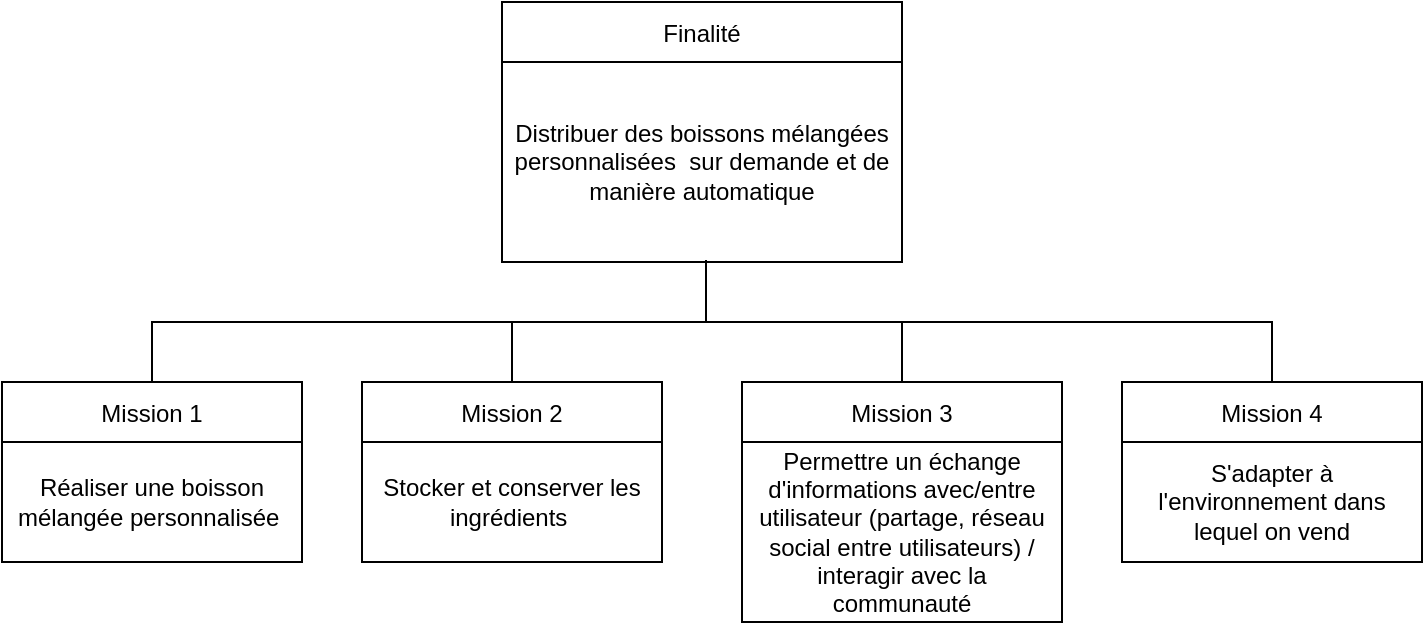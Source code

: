 <mxfile version="17.4.1" type="github" pages="2">
  <diagram id="RyfaYhDcdRHYEOJxS_Qi" name="Finalités et Mission 08/04">
    <mxGraphModel dx="946" dy="645" grid="1" gridSize="10" guides="1" tooltips="1" connect="1" arrows="1" fold="1" page="1" pageScale="1" pageWidth="1169" pageHeight="827" math="0" shadow="0">
      <root>
        <mxCell id="0" />
        <mxCell id="1" parent="0" />
        <mxCell id="sRPzREbq-Nrje1x9UGNM-3" value="Finalité" style="swimlane;fontStyle=0;childLayout=stackLayout;horizontal=1;startSize=30;horizontalStack=0;resizeParent=1;resizeParentMax=0;resizeLast=0;collapsible=1;marginBottom=0;" vertex="1" parent="1">
          <mxGeometry x="470" y="90" width="200" height="130" as="geometry" />
        </mxCell>
        <mxCell id="sRPzREbq-Nrje1x9UGNM-4" value="Distribuer des boissons mélangées personnalisées  sur demande et de manière automatique" style="text;strokeColor=none;fillColor=none;align=center;verticalAlign=middle;spacingLeft=4;spacingRight=4;overflow=hidden;points=[[0,0.5],[1,0.5]];portConstraint=eastwest;rotatable=0;whiteSpace=wrap;" vertex="1" parent="sRPzREbq-Nrje1x9UGNM-3">
          <mxGeometry y="30" width="200" height="100" as="geometry" />
        </mxCell>
        <mxCell id="sRPzREbq-Nrje1x9UGNM-5" value="Mission 1" style="swimlane;fontStyle=0;childLayout=stackLayout;horizontal=1;startSize=30;horizontalStack=0;resizeParent=1;resizeParentMax=0;resizeLast=0;collapsible=1;marginBottom=0;" vertex="1" parent="1">
          <mxGeometry x="220" y="280" width="150" height="90" as="geometry" />
        </mxCell>
        <mxCell id="sRPzREbq-Nrje1x9UGNM-6" value="Réaliser une boisson mélangée personnalisée " style="text;strokeColor=none;fillColor=none;align=center;verticalAlign=middle;spacingLeft=4;spacingRight=4;overflow=hidden;points=[[0,0.5],[1,0.5]];portConstraint=eastwest;rotatable=0;whiteSpace=wrap;" vertex="1" parent="sRPzREbq-Nrje1x9UGNM-5">
          <mxGeometry y="30" width="150" height="60" as="geometry" />
        </mxCell>
        <mxCell id="sRPzREbq-Nrje1x9UGNM-9" value="Mission 2" style="swimlane;fontStyle=0;childLayout=stackLayout;horizontal=1;startSize=30;horizontalStack=0;resizeParent=1;resizeParentMax=0;resizeLast=0;collapsible=1;marginBottom=0;" vertex="1" parent="1">
          <mxGeometry x="400" y="280" width="150" height="90" as="geometry" />
        </mxCell>
        <mxCell id="sRPzREbq-Nrje1x9UGNM-10" value="Stocker et conserver les ingrédients " style="text;strokeColor=none;fillColor=none;align=center;verticalAlign=middle;spacingLeft=4;spacingRight=4;overflow=hidden;points=[[0,0.5],[1,0.5]];portConstraint=eastwest;rotatable=0;whiteSpace=wrap;" vertex="1" parent="sRPzREbq-Nrje1x9UGNM-9">
          <mxGeometry y="30" width="150" height="60" as="geometry" />
        </mxCell>
        <mxCell id="sRPzREbq-Nrje1x9UGNM-15" value="Mission 3" style="swimlane;fontStyle=0;childLayout=stackLayout;horizontal=1;startSize=30;horizontalStack=0;resizeParent=1;resizeParentMax=0;resizeLast=0;collapsible=1;marginBottom=0;" vertex="1" parent="1">
          <mxGeometry x="590" y="280" width="160" height="120" as="geometry" />
        </mxCell>
        <mxCell id="sRPzREbq-Nrje1x9UGNM-16" value="Permettre un échange d&#39;informations avec/entre utilisateur (partage, réseau social entre utilisateurs) / interagir avec la communauté" style="text;strokeColor=none;fillColor=none;align=center;verticalAlign=middle;spacingLeft=4;spacingRight=4;overflow=hidden;points=[[0,0.5],[1,0.5]];portConstraint=eastwest;rotatable=0;whiteSpace=wrap;" vertex="1" parent="sRPzREbq-Nrje1x9UGNM-15">
          <mxGeometry y="30" width="160" height="90" as="geometry" />
        </mxCell>
        <mxCell id="QOWK-r0JArPbXf0g2ca--1" value="Mission 4" style="swimlane;fontStyle=0;childLayout=stackLayout;horizontal=1;startSize=30;horizontalStack=0;resizeParent=1;resizeParentMax=0;resizeLast=0;collapsible=1;marginBottom=0;" vertex="1" parent="1">
          <mxGeometry x="780" y="280" width="150" height="90" as="geometry" />
        </mxCell>
        <mxCell id="QOWK-r0JArPbXf0g2ca--2" value="S&#39;adapter à l&#39;environnement dans lequel on vend" style="text;strokeColor=none;fillColor=none;align=center;verticalAlign=middle;spacingLeft=4;spacingRight=4;overflow=hidden;points=[[0,0.5],[1,0.5]];portConstraint=eastwest;rotatable=0;whiteSpace=wrap;" vertex="1" parent="QOWK-r0JArPbXf0g2ca--1">
          <mxGeometry y="30" width="150" height="60" as="geometry" />
        </mxCell>
        <mxCell id="QOWK-r0JArPbXf0g2ca--3" value="" style="endArrow=none;html=1;rounded=0;entryX=0.51;entryY=0.99;entryDx=0;entryDy=0;entryPerimeter=0;exitX=0.5;exitY=0;exitDx=0;exitDy=0;" edge="1" parent="1" source="QOWK-r0JArPbXf0g2ca--1" target="sRPzREbq-Nrje1x9UGNM-4">
          <mxGeometry width="50" height="50" relative="1" as="geometry">
            <mxPoint x="572" y="240" as="sourcePoint" />
            <mxPoint x="610" y="330" as="targetPoint" />
            <Array as="points">
              <mxPoint x="855" y="250" />
              <mxPoint x="572" y="250" />
            </Array>
          </mxGeometry>
        </mxCell>
        <mxCell id="QOWK-r0JArPbXf0g2ca--4" value="" style="endArrow=none;html=1;rounded=0;exitX=0.5;exitY=0;exitDx=0;exitDy=0;" edge="1" parent="1" source="sRPzREbq-Nrje1x9UGNM-9">
          <mxGeometry width="50" height="50" relative="1" as="geometry">
            <mxPoint x="560" y="380" as="sourcePoint" />
            <mxPoint x="580" y="250" as="targetPoint" />
            <Array as="points">
              <mxPoint x="475" y="250" />
            </Array>
          </mxGeometry>
        </mxCell>
        <mxCell id="QOWK-r0JArPbXf0g2ca--6" value="" style="endArrow=none;html=1;rounded=0;exitX=0.5;exitY=0;exitDx=0;exitDy=0;" edge="1" parent="1" source="sRPzREbq-Nrje1x9UGNM-5">
          <mxGeometry width="50" height="50" relative="1" as="geometry">
            <mxPoint x="560" y="380" as="sourcePoint" />
            <mxPoint x="500" y="250" as="targetPoint" />
            <Array as="points">
              <mxPoint x="295" y="250" />
            </Array>
          </mxGeometry>
        </mxCell>
        <mxCell id="QOWK-r0JArPbXf0g2ca--7" value="" style="endArrow=none;html=1;rounded=0;entryX=0.5;entryY=0;entryDx=0;entryDy=0;" edge="1" parent="1" target="sRPzREbq-Nrje1x9UGNM-15">
          <mxGeometry width="50" height="50" relative="1" as="geometry">
            <mxPoint x="670" y="250" as="sourcePoint" />
            <mxPoint x="610" y="330" as="targetPoint" />
          </mxGeometry>
        </mxCell>
      </root>
    </mxGraphModel>
  </diagram>
  <diagram id="p0FcbaTVKOf8fTrZ6gUZ" name="Contexte organique 08/04">
    <mxGraphModel dx="946" dy="645" grid="1" gridSize="10" guides="1" tooltips="1" connect="1" arrows="1" fold="1" page="1" pageScale="1" pageWidth="1169" pageHeight="827" math="0" shadow="0">
      <root>
        <mxCell id="0" />
        <mxCell id="1" parent="0" />
        <mxCell id="UqVfPTxF4fjXLXs7qaGI-1" value="Borne à cocktails" style="swimlane;fontStyle=1;childLayout=stackLayout;horizontal=1;startSize=26;fillColor=none;horizontalStack=0;resizeParent=1;resizeParentMax=0;resizeLast=0;collapsible=1;marginBottom=0;" vertex="1" parent="1">
          <mxGeometry x="430" y="249" width="210" height="130" as="geometry" />
        </mxCell>
        <mxCell id="Oo9BH8QjuI-w8GSNunJo-18" value="Hygiène&lt;br&gt;&amp;nbsp;Sécurité&lt;br&gt;Connectivité&lt;br&gt;Réapprovisionnement&lt;br&gt;Application&lt;br&gt;Moyen de paiement&lt;br&gt;Récipient&amp;nbsp;" style="text;html=1;strokeColor=none;fillColor=none;align=center;verticalAlign=middle;whiteSpace=wrap;rounded=0;" vertex="1" parent="UqVfPTxF4fjXLXs7qaGI-1">
          <mxGeometry y="26" width="210" height="104" as="geometry" />
        </mxCell>
        <mxCell id="UqVfPTxF4fjXLXs7qaGI-3" value="Utilisateur" style="shape=umlActor;verticalLabelPosition=bottom;verticalAlign=top;html=1;" vertex="1" parent="1">
          <mxGeometry x="767" y="284" width="30" height="60" as="geometry" />
        </mxCell>
        <mxCell id="UqVfPTxF4fjXLXs7qaGI-4" value="Exploitant" style="shape=umlActor;verticalLabelPosition=bottom;verticalAlign=top;html=1;" vertex="1" parent="1">
          <mxGeometry x="737" y="419" width="30" height="60" as="geometry" />
        </mxCell>
        <mxCell id="UqVfPTxF4fjXLXs7qaGI-5" value="" style="endArrow=none;html=1;rounded=0;exitX=1;exitY=0.5;exitDx=0;exitDy=0;" edge="1" parent="1">
          <mxGeometry width="50" height="50" relative="1" as="geometry">
            <mxPoint x="640" y="314" as="sourcePoint" />
            <mxPoint x="750" y="314" as="targetPoint" />
          </mxGeometry>
        </mxCell>
        <mxCell id="UqVfPTxF4fjXLXs7qaGI-6" value="" style="endArrow=none;html=1;rounded=0;entryX=1.002;entryY=1.002;entryDx=0;entryDy=0;entryPerimeter=0;" edge="1" parent="1">
          <mxGeometry width="50" height="50" relative="1" as="geometry">
            <mxPoint x="730" y="439" as="sourcePoint" />
            <mxPoint x="640.42" y="379.208" as="targetPoint" />
          </mxGeometry>
        </mxCell>
        <mxCell id="UqVfPTxF4fjXLXs7qaGI-7" value="Récipient vide fourni &#xa;par l&#39;utilisateur" style="swimlane;startSize=40;" vertex="1" parent="1">
          <mxGeometry x="360" y="42" width="150" height="110" as="geometry" />
        </mxCell>
        <mxCell id="UqVfPTxF4fjXLXs7qaGI-8" value="Source d&#39;énergie" style="swimlane;" vertex="1" parent="1">
          <mxGeometry x="710" y="130" width="150" height="92" as="geometry" />
        </mxCell>
        <mxCell id="UqVfPTxF4fjXLXs7qaGI-10" value="Matières premières" style="swimlane;" vertex="1" parent="1">
          <mxGeometry x="370" y="479" width="200" height="90" as="geometry" />
        </mxCell>
        <mxCell id="UqVfPTxF4fjXLXs7qaGI-11" value="" style="endArrow=none;html=1;rounded=0;exitX=0.5;exitY=0;exitDx=0;exitDy=0;" edge="1" parent="1" source="UqVfPTxF4fjXLXs7qaGI-10">
          <mxGeometry width="50" height="50" relative="1" as="geometry">
            <mxPoint x="530" y="449" as="sourcePoint" />
            <mxPoint x="510" y="380" as="targetPoint" />
          </mxGeometry>
        </mxCell>
        <mxCell id="UqVfPTxF4fjXLXs7qaGI-13" value="" style="endArrow=none;html=1;rounded=0;exitX=0.319;exitY=0;exitDx=0;exitDy=0;exitPerimeter=0;entryX=0.75;entryY=1;entryDx=0;entryDy=0;" edge="1" parent="1" source="UqVfPTxF4fjXLXs7qaGI-1" target="UqVfPTxF4fjXLXs7qaGI-7">
          <mxGeometry width="50" height="50" relative="1" as="geometry">
            <mxPoint x="530" y="449" as="sourcePoint" />
            <mxPoint x="480" y="219" as="targetPoint" />
          </mxGeometry>
        </mxCell>
        <mxCell id="UqVfPTxF4fjXLXs7qaGI-14" value="" style="endArrow=none;html=1;rounded=0;exitX=0.995;exitY=0.085;exitDx=0;exitDy=0;entryX=0;entryY=1;entryDx=0;entryDy=0;exitPerimeter=0;" edge="1" parent="1" source="UqVfPTxF4fjXLXs7qaGI-1" target="UqVfPTxF4fjXLXs7qaGI-8">
          <mxGeometry width="50" height="50" relative="1" as="geometry">
            <mxPoint x="530" y="449" as="sourcePoint" />
            <mxPoint x="620" y="209" as="targetPoint" />
          </mxGeometry>
        </mxCell>
        <mxCell id="UqVfPTxF4fjXLXs7qaGI-15" value="Système de gestion de&#xa; monnaie locale /réseau bancaire" style="swimlane;startSize=41;" vertex="1" parent="1">
          <mxGeometry x="150" y="439" width="190" height="111" as="geometry" />
        </mxCell>
        <mxCell id="UqVfPTxF4fjXLXs7qaGI-16" value="" style="endArrow=none;html=1;rounded=0;exitX=1;exitY=0;exitDx=0;exitDy=0;entryX=0.017;entryY=1;entryDx=0;entryDy=0;entryPerimeter=0;" edge="1" parent="1" source="UqVfPTxF4fjXLXs7qaGI-15">
          <mxGeometry width="50" height="50" relative="1" as="geometry">
            <mxPoint x="530" y="449" as="sourcePoint" />
            <mxPoint x="433.57" y="379" as="targetPoint" />
          </mxGeometry>
        </mxCell>
        <mxCell id="UqVfPTxF4fjXLXs7qaGI-17" value="0..1" style="text;html=1;strokeColor=none;fillColor=none;align=center;verticalAlign=middle;whiteSpace=wrap;rounded=0;" vertex="1" parent="1">
          <mxGeometry x="630" y="359" width="60" height="30" as="geometry" />
        </mxCell>
        <mxCell id="UqVfPTxF4fjXLXs7qaGI-18" value="1..*" style="text;html=1;strokeColor=none;fillColor=none;align=center;verticalAlign=middle;whiteSpace=wrap;rounded=0;" vertex="1" parent="1">
          <mxGeometry x="700" y="399" width="60" height="30" as="geometry" />
        </mxCell>
        <mxCell id="UqVfPTxF4fjXLXs7qaGI-19" value="0..1" style="text;html=1;strokeColor=none;fillColor=none;align=center;verticalAlign=middle;whiteSpace=wrap;rounded=0;" vertex="1" parent="1">
          <mxGeometry x="630" y="285" width="60" height="30" as="geometry" />
        </mxCell>
        <mxCell id="UqVfPTxF4fjXLXs7qaGI-20" value="0..*" style="text;html=1;strokeColor=none;fillColor=none;align=center;verticalAlign=middle;whiteSpace=wrap;rounded=0;" vertex="1" parent="1">
          <mxGeometry x="710" y="284" width="60" height="30" as="geometry" />
        </mxCell>
        <mxCell id="UqVfPTxF4fjXLXs7qaGI-21" value="0..*" style="text;html=1;strokeColor=none;fillColor=none;align=center;verticalAlign=middle;whiteSpace=wrap;rounded=0;" vertex="1" parent="1">
          <mxGeometry x="310" y="409" width="60" height="30" as="geometry" />
        </mxCell>
        <mxCell id="UqVfPTxF4fjXLXs7qaGI-22" value="0..1" style="text;html=1;strokeColor=none;fillColor=none;align=center;verticalAlign=middle;whiteSpace=wrap;rounded=0;" vertex="1" parent="1">
          <mxGeometry x="380" y="359" width="60" height="30" as="geometry" />
        </mxCell>
        <mxCell id="UqVfPTxF4fjXLXs7qaGI-23" value="2..*" style="text;html=1;strokeColor=none;fillColor=none;align=center;verticalAlign=middle;whiteSpace=wrap;rounded=0;" vertex="1" parent="1">
          <mxGeometry x="470" y="449" width="60" height="30" as="geometry" />
        </mxCell>
        <mxCell id="UqVfPTxF4fjXLXs7qaGI-24" value="0..*" style="text;html=1;strokeColor=none;fillColor=none;align=center;verticalAlign=middle;whiteSpace=wrap;rounded=0;" vertex="1" parent="1">
          <mxGeometry x="500" y="379" width="60" height="30" as="geometry" />
        </mxCell>
        <mxCell id="UqVfPTxF4fjXLXs7qaGI-27" value="0..1" style="text;html=1;strokeColor=none;fillColor=none;align=center;verticalAlign=middle;whiteSpace=wrap;rounded=0;" vertex="1" parent="1">
          <mxGeometry x="420" y="150" width="60" height="30" as="geometry" />
        </mxCell>
        <mxCell id="UqVfPTxF4fjXLXs7qaGI-28" value="0..1" style="text;html=1;strokeColor=none;fillColor=none;align=center;verticalAlign=middle;whiteSpace=wrap;rounded=0;" vertex="1" parent="1">
          <mxGeometry x="480" y="219" width="60" height="30" as="geometry" />
        </mxCell>
        <mxCell id="UqVfPTxF4fjXLXs7qaGI-29" value="0..*" style="text;html=1;strokeColor=none;fillColor=none;align=center;verticalAlign=middle;whiteSpace=wrap;rounded=0;" vertex="1" parent="1">
          <mxGeometry x="670" y="200" width="60" height="30" as="geometry" />
        </mxCell>
        <mxCell id="UqVfPTxF4fjXLXs7qaGI-30" value="0..*" style="text;html=1;strokeColor=none;fillColor=none;align=center;verticalAlign=middle;whiteSpace=wrap;rounded=0;" vertex="1" parent="1">
          <mxGeometry x="600" y="219" width="60" height="30" as="geometry" />
        </mxCell>
        <mxCell id="UqVfPTxF4fjXLXs7qaGI-31" value="Serveur" style="swimlane;" vertex="1" parent="1">
          <mxGeometry x="120" y="319" width="160" height="90" as="geometry" />
        </mxCell>
        <mxCell id="UqVfPTxF4fjXLXs7qaGI-37" value="" style="endArrow=none;html=1;rounded=0;entryX=0.017;entryY=1;entryDx=0;entryDy=0;entryPerimeter=0;exitX=1;exitY=0.5;exitDx=0;exitDy=0;" edge="1" parent="1" source="UqVfPTxF4fjXLXs7qaGI-31">
          <mxGeometry width="50" height="50" relative="1" as="geometry">
            <mxPoint x="340" y="319" as="sourcePoint" />
            <mxPoint x="430.0" y="319" as="targetPoint" />
          </mxGeometry>
        </mxCell>
        <mxCell id="Oo9BH8QjuI-w8GSNunJo-1" value="Conditions environnementales" style="swimlane;" vertex="1" parent="1">
          <mxGeometry x="110" y="189" width="190" height="95" as="geometry" />
        </mxCell>
        <mxCell id="Oo9BH8QjuI-w8GSNunJo-6" value="" style="endArrow=none;html=1;rounded=0;entryX=0;entryY=0.25;entryDx=0;entryDy=0;exitX=1;exitY=0.5;exitDx=0;exitDy=0;" edge="1" parent="1" source="Oo9BH8QjuI-w8GSNunJo-1" target="UqVfPTxF4fjXLXs7qaGI-1">
          <mxGeometry width="50" height="50" relative="1" as="geometry">
            <mxPoint x="310" y="209" as="sourcePoint" />
            <mxPoint x="420" y="199" as="targetPoint" />
          </mxGeometry>
        </mxCell>
        <mxCell id="Oo9BH8QjuI-w8GSNunJo-7" value="Source d&#39;eau" style="swimlane;" vertex="1" parent="1">
          <mxGeometry x="540" y="60" width="150" height="92" as="geometry" />
        </mxCell>
        <mxCell id="Oo9BH8QjuI-w8GSNunJo-8" value="Agent de maintenance" style="shape=umlActor;html=1;verticalLabelPosition=bottom;verticalAlign=top;align=center;" vertex="1" parent="1">
          <mxGeometry x="645" y="494" width="30" height="60" as="geometry" />
        </mxCell>
        <mxCell id="Oo9BH8QjuI-w8GSNunJo-12" value="" style="endArrow=none;html=1;rounded=0;entryX=1.002;entryY=1.002;entryDx=0;entryDy=0;entryPerimeter=0;" edge="1" parent="1">
          <mxGeometry width="50" height="50" relative="1" as="geometry">
            <mxPoint x="650" y="480" as="sourcePoint" />
            <mxPoint x="585.21" y="379.208" as="targetPoint" />
          </mxGeometry>
        </mxCell>
        <mxCell id="Oo9BH8QjuI-w8GSNunJo-13" value="" style="endArrow=none;html=1;rounded=0;entryX=0.714;entryY=-0.008;entryDx=0;entryDy=0;entryPerimeter=0;exitX=0.5;exitY=1;exitDx=0;exitDy=0;startArrow=none;" edge="1" parent="1" source="Oo9BH8QjuI-w8GSNunJo-7" target="UqVfPTxF4fjXLXs7qaGI-1">
          <mxGeometry width="50" height="50" relative="1" as="geometry">
            <mxPoint x="610" y="160" as="sourcePoint" />
            <mxPoint x="720" y="233.5" as="targetPoint" />
          </mxGeometry>
        </mxCell>
        <mxCell id="Oo9BH8QjuI-w8GSNunJo-20" value="1" style="text;html=1;strokeColor=none;fillColor=none;align=center;verticalAlign=middle;whiteSpace=wrap;rounded=0;" vertex="1" parent="1">
          <mxGeometry x="630" y="449" width="60" height="30" as="geometry" />
        </mxCell>
        <mxCell id="Oo9BH8QjuI-w8GSNunJo-21" value="1" style="text;html=1;strokeColor=none;fillColor=none;align=center;verticalAlign=middle;whiteSpace=wrap;rounded=0;" vertex="1" parent="1">
          <mxGeometry x="585" y="379" width="60" height="30" as="geometry" />
        </mxCell>
        <mxCell id="Oo9BH8QjuI-w8GSNunJo-22" value="1" style="text;html=1;strokeColor=none;fillColor=none;align=center;verticalAlign=middle;whiteSpace=wrap;rounded=0;" vertex="1" parent="1">
          <mxGeometry x="270" y="329" width="60" height="30" as="geometry" />
        </mxCell>
        <mxCell id="Oo9BH8QjuI-w8GSNunJo-23" value="0..*" style="text;html=1;strokeColor=none;fillColor=none;align=center;verticalAlign=middle;whiteSpace=wrap;rounded=0;" vertex="1" parent="1">
          <mxGeometry x="370" y="299" width="60" height="30" as="geometry" />
        </mxCell>
        <mxCell id="Oo9BH8QjuI-w8GSNunJo-24" value="0..*" style="text;html=1;strokeColor=none;fillColor=none;align=center;verticalAlign=middle;whiteSpace=wrap;rounded=0;" vertex="1" parent="1">
          <mxGeometry x="295" y="210" width="60" height="30" as="geometry" />
        </mxCell>
        <mxCell id="Oo9BH8QjuI-w8GSNunJo-25" value="0..*" style="text;html=1;strokeColor=none;fillColor=none;align=center;verticalAlign=middle;whiteSpace=wrap;rounded=0;" vertex="1" parent="1">
          <mxGeometry x="370" y="240" width="60" height="30" as="geometry" />
        </mxCell>
        <mxCell id="Oo9BH8QjuI-w8GSNunJo-26" value="0..*" style="text;html=1;strokeColor=none;fillColor=none;align=center;verticalAlign=middle;whiteSpace=wrap;rounded=0;" vertex="1" parent="1">
          <mxGeometry x="540" y="219" width="60" height="30" as="geometry" />
        </mxCell>
        <mxCell id="Oo9BH8QjuI-w8GSNunJo-27" value="0..*" style="text;html=1;strokeColor=none;fillColor=none;align=center;verticalAlign=middle;whiteSpace=wrap;rounded=0;" vertex="1" parent="1">
          <mxGeometry x="560" y="152" width="60" height="30" as="geometry" />
        </mxCell>
        <mxCell id="Oo9BH8QjuI-w8GSNunJo-28" value="" style="endArrow=none;html=1;rounded=0;entryX=0.714;entryY=-0.008;entryDx=0;entryDy=0;entryPerimeter=0;exitX=0.5;exitY=1;exitDx=0;exitDy=0;" edge="1" parent="1" source="Oo9BH8QjuI-w8GSNunJo-7" target="Oo9BH8QjuI-w8GSNunJo-27">
          <mxGeometry width="50" height="50" relative="1" as="geometry">
            <mxPoint x="615" y="152" as="sourcePoint" />
            <mxPoint x="579.94" y="247.96" as="targetPoint" />
          </mxGeometry>
        </mxCell>
        <mxCell id="9N_VmTcx_XpPACRNX_yA-2" value="Communauté" style="swimlane;" vertex="1" parent="1">
          <mxGeometry x="830" y="270" width="150" height="92" as="geometry" />
        </mxCell>
        <mxCell id="9N_VmTcx_XpPACRNX_yA-3" value="Eaux usées" style="swimlane;" vertex="1" parent="1">
          <mxGeometry x="180" y="70" width="150" height="92" as="geometry" />
        </mxCell>
        <mxCell id="9N_VmTcx_XpPACRNX_yA-5" value="" style="endArrow=none;html=1;rounded=0;exitX=0.11;exitY=0;exitDx=0;exitDy=0;exitPerimeter=0;entryX=1;entryY=1;entryDx=0;entryDy=0;" edge="1" parent="1" source="UqVfPTxF4fjXLXs7qaGI-1" target="9N_VmTcx_XpPACRNX_yA-3">
          <mxGeometry width="50" height="50" relative="1" as="geometry">
            <mxPoint x="506.99" y="259" as="sourcePoint" />
            <mxPoint x="482.5" y="162" as="targetPoint" />
          </mxGeometry>
        </mxCell>
      </root>
    </mxGraphModel>
  </diagram>
</mxfile>
